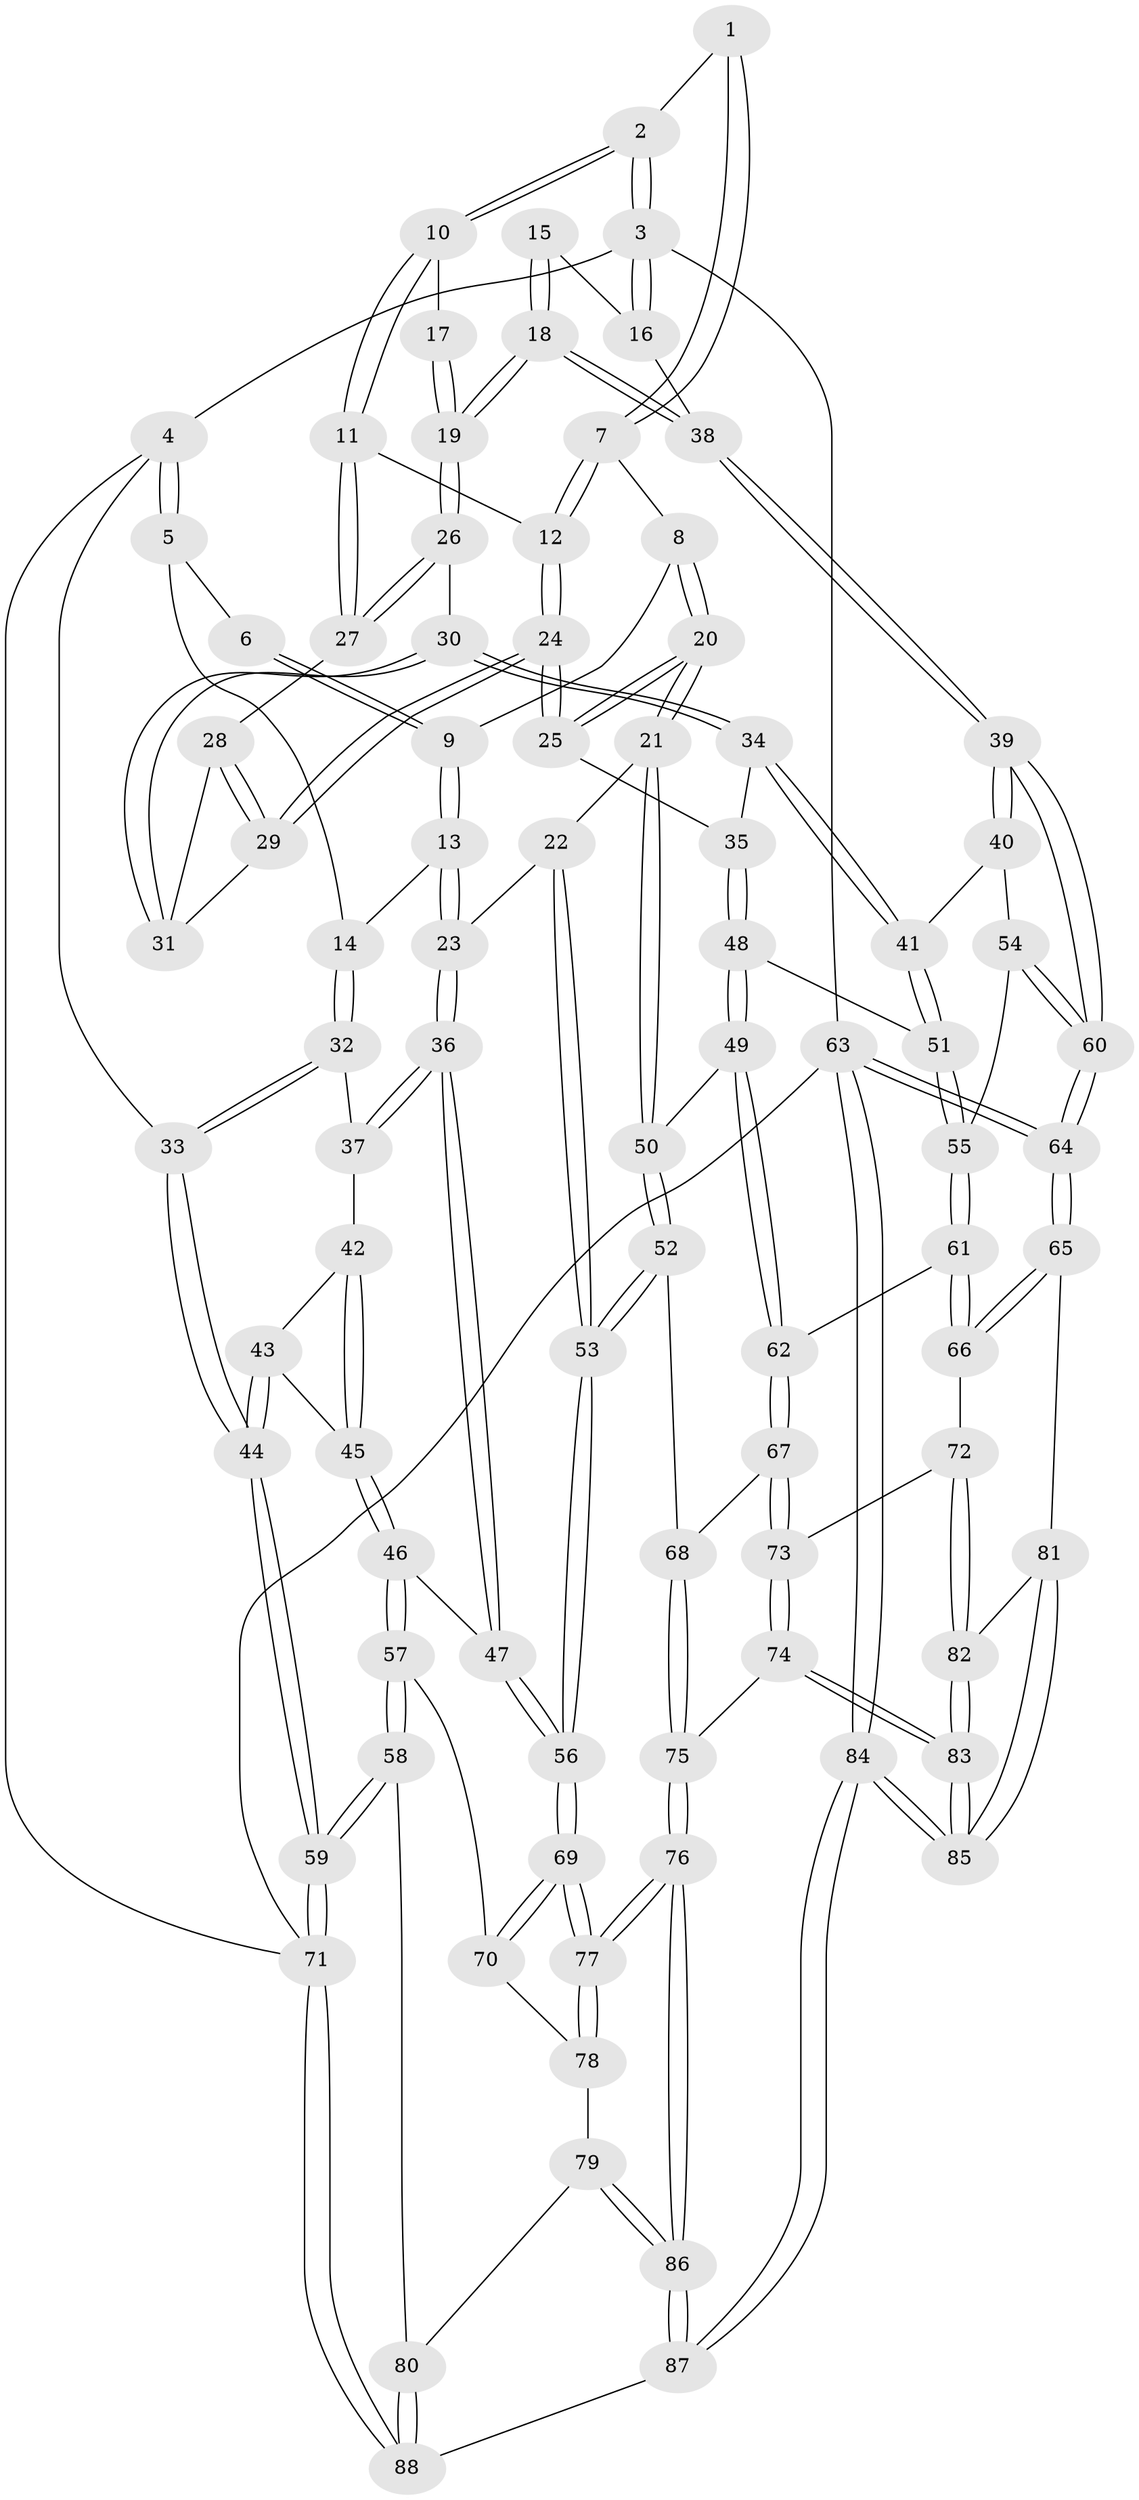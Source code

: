 // coarse degree distribution, {3: 0.19230769230769232, 5: 0.23076923076923078, 6: 0.09615384615384616, 4: 0.4807692307692308}
// Generated by graph-tools (version 1.1) at 2025/42/03/06/25 10:42:34]
// undirected, 88 vertices, 217 edges
graph export_dot {
graph [start="1"]
  node [color=gray90,style=filled];
  1 [pos="+0.6720339652957377+0"];
  2 [pos="+0.7257970031991017+0"];
  3 [pos="+1+0"];
  4 [pos="+0+0"];
  5 [pos="+0.08709940309176538+0"];
  6 [pos="+0.5527624704943899+0"];
  7 [pos="+0.5732978727185765+0.09977784295634327"];
  8 [pos="+0.5541808949385368+0.11878167440932832"];
  9 [pos="+0.43802453943602654+0.11288328450013164"];
  10 [pos="+0.7978308144803474+0.08351867014442384"];
  11 [pos="+0.793949397621633+0.09064008512692233"];
  12 [pos="+0.7029607252372123+0.15604407751399518"];
  13 [pos="+0.3346268435032183+0.1493306788258537"];
  14 [pos="+0.31317177379562944+0.12654757076355094"];
  15 [pos="+0.9165753854122182+0.06779964497370061"];
  16 [pos="+1+0"];
  17 [pos="+0.8271427773796628+0.09373658934267425"];
  18 [pos="+1+0.32733407783926066"];
  19 [pos="+1+0.3148236019681335"];
  20 [pos="+0.5899639797151576+0.3412430099096572"];
  21 [pos="+0.5083392108941783+0.37739929479928996"];
  22 [pos="+0.47315368134546776+0.38124101284535306"];
  23 [pos="+0.3687012461218652+0.363758985764619"];
  24 [pos="+0.6580872591213847+0.28188695157566646"];
  25 [pos="+0.6185670329688953+0.34086276806023885"];
  26 [pos="+0.93871730022912+0.33084104262634456"];
  27 [pos="+0.8025720528972349+0.1871604467812552"];
  28 [pos="+0.7961734954906737+0.19943831106404078"];
  29 [pos="+0.7186600326267473+0.25525043852085316"];
  30 [pos="+0.8375522420535869+0.36249929945306614"];
  31 [pos="+0.7909865856961583+0.25048097714074846"];
  32 [pos="+0+0.2805410215078537"];
  33 [pos="+0+0.22152503436640741"];
  34 [pos="+0.7608982857076803+0.4040178211423322"];
  35 [pos="+0.6313657903806761+0.34777064506905736"];
  36 [pos="+0.3428954520352163+0.38251783310498166"];
  37 [pos="+0.018366148449442985+0.2995854267656927"];
  38 [pos="+1+0.33073482145121674"];
  39 [pos="+1+0.5816489854464332"];
  40 [pos="+0.7731974581322912+0.4627204478881974"];
  41 [pos="+0.7697409909426172+0.458788178486836"];
  42 [pos="+0.07790644933453571+0.4330378688621916"];
  43 [pos="+0.014613007107233435+0.5475887541832143"];
  44 [pos="+0+0.5939377537280014"];
  45 [pos="+0.14647455966646186+0.534810843239862"];
  46 [pos="+0.21783351066930035+0.5715240677534771"];
  47 [pos="+0.2691219578756728+0.5450712147498635"];
  48 [pos="+0.6611539806029622+0.593204435133316"];
  49 [pos="+0.6471202327313087+0.6022615735020121"];
  50 [pos="+0.6228673639912403+0.6098130734228836"];
  51 [pos="+0.6918704835904366+0.579887984434268"];
  52 [pos="+0.540414518005541+0.7145682936803822"];
  53 [pos="+0.4951350484366619+0.7371536168431011"];
  54 [pos="+0.8415963247899098+0.5776152960976237"];
  55 [pos="+0.7931053511105483+0.638089887322434"];
  56 [pos="+0.4734357663600049+0.7574793694260209"];
  57 [pos="+0.1251498874093722+0.7422346024332109"];
  58 [pos="+0.023260627854985932+0.8096138853775653"];
  59 [pos="+0+0.8530143064028385"];
  60 [pos="+1+0.6129418264907661"];
  61 [pos="+0.7934780453282501+0.7382805455796133"];
  62 [pos="+0.7828098530761561+0.743298341436005"];
  63 [pos="+1+1"];
  64 [pos="+1+0.6808083500744571"];
  65 [pos="+0.9911477643747405+0.7696215681773506"];
  66 [pos="+0.9605629529537645+0.7727416622739758"];
  67 [pos="+0.7676833271745648+0.7551287348241104"];
  68 [pos="+0.7419409589551474+0.7623170752907447"];
  69 [pos="+0.46882918294916215+0.7746289585140187"];
  70 [pos="+0.14679613946167003+0.7486436800110099"];
  71 [pos="+0+1"];
  72 [pos="+0.8649127737385084+0.8695379267135742"];
  73 [pos="+0.7829867523972126+0.8833948691547113"];
  74 [pos="+0.7713514235095655+0.9049846766557027"];
  75 [pos="+0.6663606175596154+0.8901831499523034"];
  76 [pos="+0.49444214275275455+0.9773101204950965"];
  77 [pos="+0.4685541411503485+0.8847719141463437"];
  78 [pos="+0.3066839582081487+0.868549933069916"];
  79 [pos="+0.21944194162842598+0.9018190752116382"];
  80 [pos="+0.15621433476128863+0.9007911573151133"];
  81 [pos="+0.9671505810847795+0.837140053186478"];
  82 [pos="+0.8508132137463997+0.956915633384855"];
  83 [pos="+0.8281179420686001+1"];
  84 [pos="+0.8465638220690133+1"];
  85 [pos="+0.847994810736106+1"];
  86 [pos="+0.48599430791465387+1"];
  87 [pos="+0.48622237065914986+1"];
  88 [pos="+0.34552197254602895+1"];
  1 -- 2;
  1 -- 7;
  1 -- 7;
  2 -- 3;
  2 -- 3;
  2 -- 10;
  2 -- 10;
  3 -- 4;
  3 -- 16;
  3 -- 16;
  3 -- 63;
  4 -- 5;
  4 -- 5;
  4 -- 33;
  4 -- 71;
  5 -- 6;
  5 -- 14;
  6 -- 9;
  6 -- 9;
  7 -- 8;
  7 -- 12;
  7 -- 12;
  8 -- 9;
  8 -- 20;
  8 -- 20;
  9 -- 13;
  9 -- 13;
  10 -- 11;
  10 -- 11;
  10 -- 17;
  11 -- 12;
  11 -- 27;
  11 -- 27;
  12 -- 24;
  12 -- 24;
  13 -- 14;
  13 -- 23;
  13 -- 23;
  14 -- 32;
  14 -- 32;
  15 -- 16;
  15 -- 18;
  15 -- 18;
  16 -- 38;
  17 -- 19;
  17 -- 19;
  18 -- 19;
  18 -- 19;
  18 -- 38;
  18 -- 38;
  19 -- 26;
  19 -- 26;
  20 -- 21;
  20 -- 21;
  20 -- 25;
  20 -- 25;
  21 -- 22;
  21 -- 50;
  21 -- 50;
  22 -- 23;
  22 -- 53;
  22 -- 53;
  23 -- 36;
  23 -- 36;
  24 -- 25;
  24 -- 25;
  24 -- 29;
  24 -- 29;
  25 -- 35;
  26 -- 27;
  26 -- 27;
  26 -- 30;
  27 -- 28;
  28 -- 29;
  28 -- 29;
  28 -- 31;
  29 -- 31;
  30 -- 31;
  30 -- 31;
  30 -- 34;
  30 -- 34;
  32 -- 33;
  32 -- 33;
  32 -- 37;
  33 -- 44;
  33 -- 44;
  34 -- 35;
  34 -- 41;
  34 -- 41;
  35 -- 48;
  35 -- 48;
  36 -- 37;
  36 -- 37;
  36 -- 47;
  36 -- 47;
  37 -- 42;
  38 -- 39;
  38 -- 39;
  39 -- 40;
  39 -- 40;
  39 -- 60;
  39 -- 60;
  40 -- 41;
  40 -- 54;
  41 -- 51;
  41 -- 51;
  42 -- 43;
  42 -- 45;
  42 -- 45;
  43 -- 44;
  43 -- 44;
  43 -- 45;
  44 -- 59;
  44 -- 59;
  45 -- 46;
  45 -- 46;
  46 -- 47;
  46 -- 57;
  46 -- 57;
  47 -- 56;
  47 -- 56;
  48 -- 49;
  48 -- 49;
  48 -- 51;
  49 -- 50;
  49 -- 62;
  49 -- 62;
  50 -- 52;
  50 -- 52;
  51 -- 55;
  51 -- 55;
  52 -- 53;
  52 -- 53;
  52 -- 68;
  53 -- 56;
  53 -- 56;
  54 -- 55;
  54 -- 60;
  54 -- 60;
  55 -- 61;
  55 -- 61;
  56 -- 69;
  56 -- 69;
  57 -- 58;
  57 -- 58;
  57 -- 70;
  58 -- 59;
  58 -- 59;
  58 -- 80;
  59 -- 71;
  59 -- 71;
  60 -- 64;
  60 -- 64;
  61 -- 62;
  61 -- 66;
  61 -- 66;
  62 -- 67;
  62 -- 67;
  63 -- 64;
  63 -- 64;
  63 -- 84;
  63 -- 84;
  63 -- 71;
  64 -- 65;
  64 -- 65;
  65 -- 66;
  65 -- 66;
  65 -- 81;
  66 -- 72;
  67 -- 68;
  67 -- 73;
  67 -- 73;
  68 -- 75;
  68 -- 75;
  69 -- 70;
  69 -- 70;
  69 -- 77;
  69 -- 77;
  70 -- 78;
  71 -- 88;
  71 -- 88;
  72 -- 73;
  72 -- 82;
  72 -- 82;
  73 -- 74;
  73 -- 74;
  74 -- 75;
  74 -- 83;
  74 -- 83;
  75 -- 76;
  75 -- 76;
  76 -- 77;
  76 -- 77;
  76 -- 86;
  76 -- 86;
  77 -- 78;
  77 -- 78;
  78 -- 79;
  79 -- 80;
  79 -- 86;
  79 -- 86;
  80 -- 88;
  80 -- 88;
  81 -- 82;
  81 -- 85;
  81 -- 85;
  82 -- 83;
  82 -- 83;
  83 -- 85;
  83 -- 85;
  84 -- 85;
  84 -- 85;
  84 -- 87;
  84 -- 87;
  86 -- 87;
  86 -- 87;
  87 -- 88;
}
